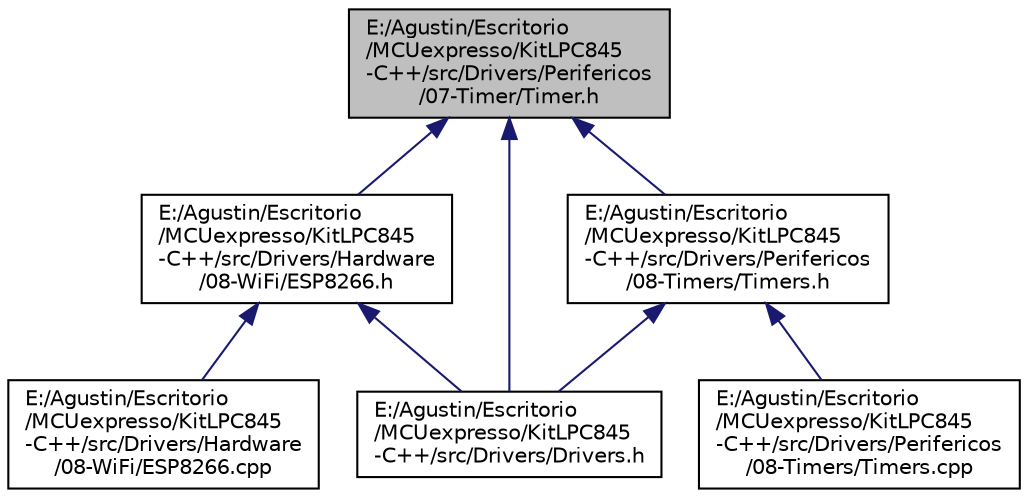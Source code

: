digraph "E:/Agustin/Escritorio/MCUexpresso/KitLPC845-C++/src/Drivers/Perifericos/07-Timer/Timer.h"
{
 // LATEX_PDF_SIZE
  edge [fontname="Helvetica",fontsize="10",labelfontname="Helvetica",labelfontsize="10"];
  node [fontname="Helvetica",fontsize="10",shape=record];
  Node1 [label="E:/Agustin/Escritorio\l/MCUexpresso/KitLPC845\l-C++/src/Drivers/Perifericos\l/07-Timer/Timer.h",height=0.2,width=0.4,color="black", fillcolor="grey75", style="filled", fontcolor="black",tooltip="Clase para creacion de temporizadores."];
  Node1 -> Node2 [dir="back",color="midnightblue",fontsize="10",style="solid",fontname="Helvetica"];
  Node2 [label="E:/Agustin/Escritorio\l/MCUexpresso/KitLPC845\l-C++/src/Drivers/Drivers.h",height=0.2,width=0.4,color="black", fillcolor="white", style="filled",URL="$_drivers_8h.html",tooltip="Archivo Master con todos los includes de perifericos del Kit."];
  Node1 -> Node3 [dir="back",color="midnightblue",fontsize="10",style="solid",fontname="Helvetica"];
  Node3 [label="E:/Agustin/Escritorio\l/MCUexpresso/KitLPC845\l-C++/src/Drivers/Hardware\l/08-WiFi/ESP8266.h",height=0.2,width=0.4,color="black", fillcolor="white", style="filled",URL="$_e_s_p8266_8h.html",tooltip="Breve descripción del Módulo."];
  Node3 -> Node2 [dir="back",color="midnightblue",fontsize="10",style="solid",fontname="Helvetica"];
  Node3 -> Node4 [dir="back",color="midnightblue",fontsize="10",style="solid",fontname="Helvetica"];
  Node4 [label="E:/Agustin/Escritorio\l/MCUexpresso/KitLPC845\l-C++/src/Drivers/Hardware\l/08-WiFi/ESP8266.cpp",height=0.2,width=0.4,color="black", fillcolor="white", style="filled",URL="$_e_s_p8266_8cpp.html",tooltip="Breve descripcion del modulo."];
  Node1 -> Node5 [dir="back",color="midnightblue",fontsize="10",style="solid",fontname="Helvetica"];
  Node5 [label="E:/Agustin/Escritorio\l/MCUexpresso/KitLPC845\l-C++/src/Drivers/Perifericos\l/08-Timers/Timers.h",height=0.2,width=0.4,color="black", fillcolor="white", style="filled",URL="$_timers_8h.html",tooltip="Breve descripción del objetivo del Módulo."];
  Node5 -> Node2 [dir="back",color="midnightblue",fontsize="10",style="solid",fontname="Helvetica"];
  Node5 -> Node6 [dir="back",color="midnightblue",fontsize="10",style="solid",fontname="Helvetica"];
  Node6 [label="E:/Agustin/Escritorio\l/MCUexpresso/KitLPC845\l-C++/src/Drivers/Perifericos\l/08-Timers/Timers.cpp",height=0.2,width=0.4,color="black", fillcolor="white", style="filled",URL="$_timers_8cpp.html",tooltip="funciones miembro de la clase timers"];
}
